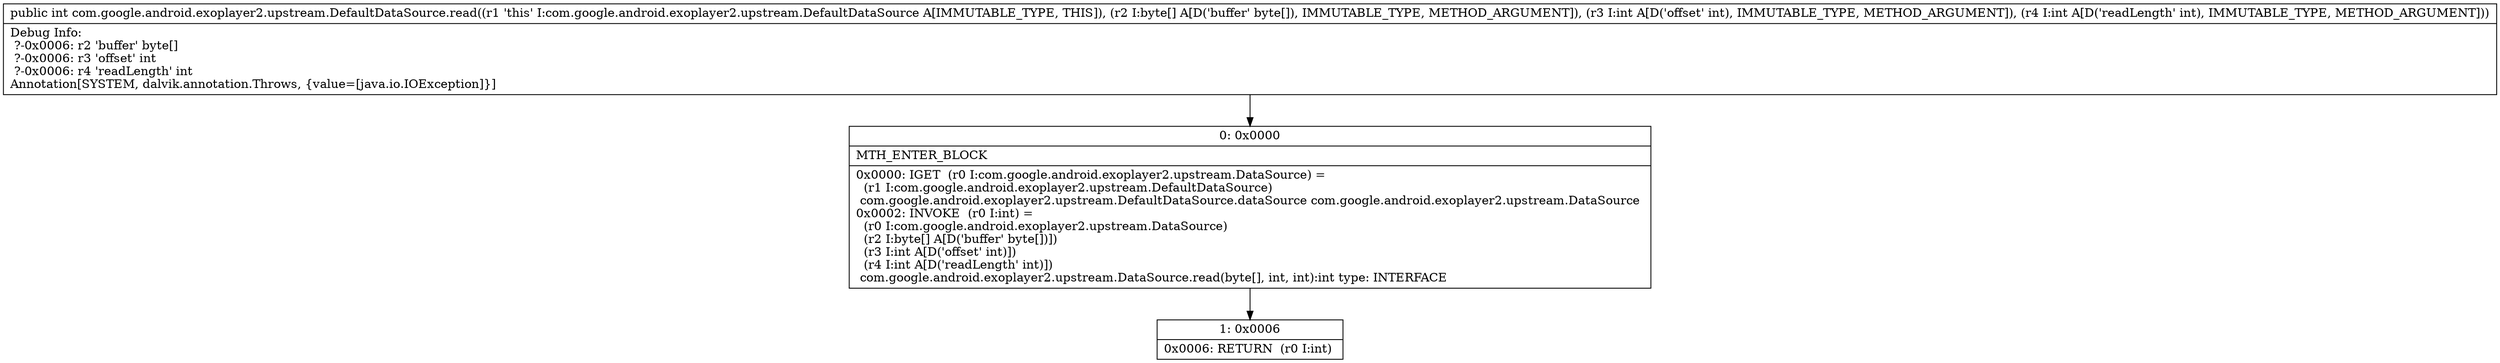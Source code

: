 digraph "CFG forcom.google.android.exoplayer2.upstream.DefaultDataSource.read([BII)I" {
Node_0 [shape=record,label="{0\:\ 0x0000|MTH_ENTER_BLOCK\l|0x0000: IGET  (r0 I:com.google.android.exoplayer2.upstream.DataSource) = \l  (r1 I:com.google.android.exoplayer2.upstream.DefaultDataSource)\l com.google.android.exoplayer2.upstream.DefaultDataSource.dataSource com.google.android.exoplayer2.upstream.DataSource \l0x0002: INVOKE  (r0 I:int) = \l  (r0 I:com.google.android.exoplayer2.upstream.DataSource)\l  (r2 I:byte[] A[D('buffer' byte[])])\l  (r3 I:int A[D('offset' int)])\l  (r4 I:int A[D('readLength' int)])\l com.google.android.exoplayer2.upstream.DataSource.read(byte[], int, int):int type: INTERFACE \l}"];
Node_1 [shape=record,label="{1\:\ 0x0006|0x0006: RETURN  (r0 I:int) \l}"];
MethodNode[shape=record,label="{public int com.google.android.exoplayer2.upstream.DefaultDataSource.read((r1 'this' I:com.google.android.exoplayer2.upstream.DefaultDataSource A[IMMUTABLE_TYPE, THIS]), (r2 I:byte[] A[D('buffer' byte[]), IMMUTABLE_TYPE, METHOD_ARGUMENT]), (r3 I:int A[D('offset' int), IMMUTABLE_TYPE, METHOD_ARGUMENT]), (r4 I:int A[D('readLength' int), IMMUTABLE_TYPE, METHOD_ARGUMENT]))  | Debug Info:\l  ?\-0x0006: r2 'buffer' byte[]\l  ?\-0x0006: r3 'offset' int\l  ?\-0x0006: r4 'readLength' int\lAnnotation[SYSTEM, dalvik.annotation.Throws, \{value=[java.io.IOException]\}]\l}"];
MethodNode -> Node_0;
Node_0 -> Node_1;
}

